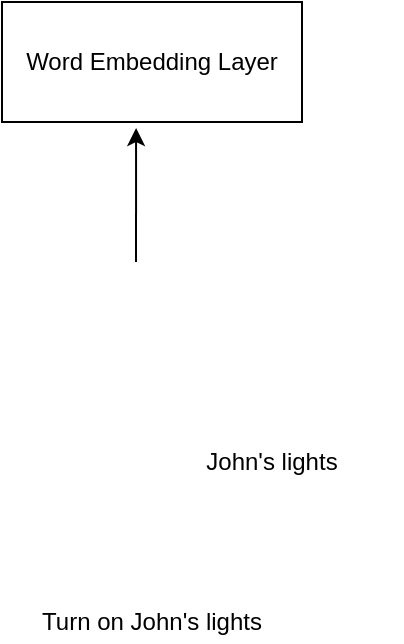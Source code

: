 <mxfile version="13.6.2" type="github"><diagram id="PWtybto-T6b13MQPVDj4" name="Page-1"><mxGraphModel dx="1298" dy="798" grid="1" gridSize="10" guides="1" tooltips="1" connect="1" arrows="1" fold="1" page="1" pageScale="1" pageWidth="850" pageHeight="1100" math="0" shadow="0"><root><mxCell id="0"/><mxCell id="1" parent="0"/><mxCell id="96zG2RHDdQJClAzp30Tf-1" value="Word Embedding Layer" style="rounded=0;whiteSpace=wrap;html=1;" vertex="1" parent="1"><mxGeometry x="180" y="350" width="150" height="60" as="geometry"/></mxCell><mxCell id="96zG2RHDdQJClAzp30Tf-2" value="" style="endArrow=classic;html=1;entryX=0.447;entryY=1.05;entryDx=0;entryDy=0;entryPerimeter=0;" edge="1" parent="1" target="96zG2RHDdQJClAzp30Tf-1"><mxGeometry width="50" height="50" relative="1" as="geometry"><mxPoint x="247" y="480" as="sourcePoint"/><mxPoint x="270" y="470" as="targetPoint"/></mxGeometry></mxCell><mxCell id="96zG2RHDdQJClAzp30Tf-5" value="John's lights" style="text;html=1;strokeColor=none;fillColor=none;align=center;verticalAlign=middle;whiteSpace=wrap;rounded=0;" vertex="1" parent="1"><mxGeometry x="250" y="570" width="130" height="20" as="geometry"/></mxCell><mxCell id="96zG2RHDdQJClAzp30Tf-6" value="Turn on John's lights" style="text;html=1;strokeColor=none;fillColor=none;align=center;verticalAlign=middle;whiteSpace=wrap;rounded=0;" vertex="1" parent="1"><mxGeometry x="190" y="650" width="130" height="20" as="geometry"/></mxCell></root></mxGraphModel></diagram></mxfile>